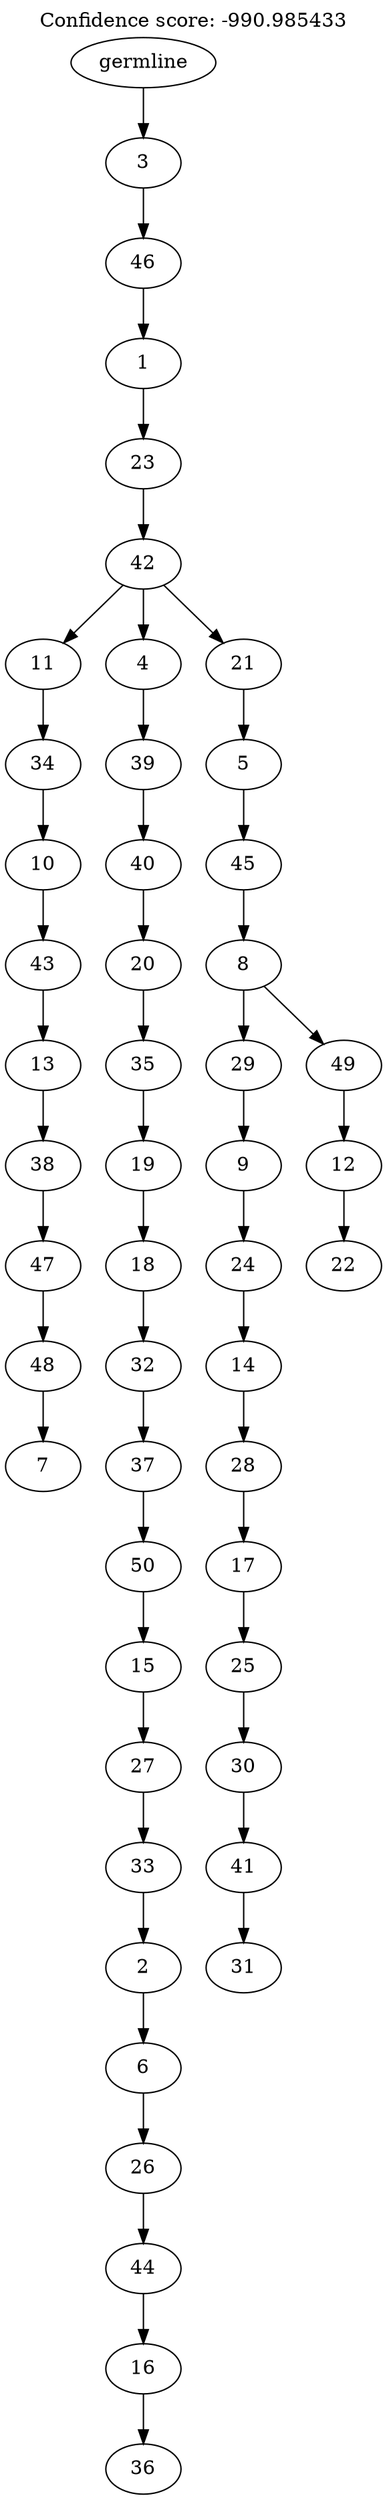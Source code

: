 digraph g {
	"49" -> "50";
	"50" [label="7"];
	"48" -> "49";
	"49" [label="48"];
	"47" -> "48";
	"48" [label="47"];
	"46" -> "47";
	"47" [label="38"];
	"45" -> "46";
	"46" [label="13"];
	"44" -> "45";
	"45" [label="43"];
	"43" -> "44";
	"44" [label="10"];
	"42" -> "43";
	"43" [label="34"];
	"40" -> "41";
	"41" [label="36"];
	"39" -> "40";
	"40" [label="16"];
	"38" -> "39";
	"39" [label="44"];
	"37" -> "38";
	"38" [label="26"];
	"36" -> "37";
	"37" [label="6"];
	"35" -> "36";
	"36" [label="2"];
	"34" -> "35";
	"35" [label="33"];
	"33" -> "34";
	"34" [label="27"];
	"32" -> "33";
	"33" [label="15"];
	"31" -> "32";
	"32" [label="50"];
	"30" -> "31";
	"31" [label="37"];
	"29" -> "30";
	"30" [label="32"];
	"28" -> "29";
	"29" [label="18"];
	"27" -> "28";
	"28" [label="19"];
	"26" -> "27";
	"27" [label="35"];
	"25" -> "26";
	"26" [label="20"];
	"24" -> "25";
	"25" [label="40"];
	"23" -> "24";
	"24" [label="39"];
	"21" -> "22";
	"22" [label="31"];
	"20" -> "21";
	"21" [label="41"];
	"19" -> "20";
	"20" [label="30"];
	"18" -> "19";
	"19" [label="25"];
	"17" -> "18";
	"18" [label="17"];
	"16" -> "17";
	"17" [label="28"];
	"15" -> "16";
	"16" [label="14"];
	"14" -> "15";
	"15" [label="24"];
	"13" -> "14";
	"14" [label="9"];
	"11" -> "12";
	"12" [label="22"];
	"10" -> "11";
	"11" [label="12"];
	"9" -> "10";
	"10" [label="49"];
	"9" -> "13";
	"13" [label="29"];
	"8" -> "9";
	"9" [label="8"];
	"7" -> "8";
	"8" [label="45"];
	"6" -> "7";
	"7" [label="5"];
	"5" -> "6";
	"6" [label="21"];
	"5" -> "23";
	"23" [label="4"];
	"5" -> "42";
	"42" [label="11"];
	"4" -> "5";
	"5" [label="42"];
	"3" -> "4";
	"4" [label="23"];
	"2" -> "3";
	"3" [label="1"];
	"1" -> "2";
	"2" [label="46"];
	"0" -> "1";
	"1" [label="3"];
	"0" [label="germline"];
	labelloc="t";
	label="Confidence score: -990.985433";
}
